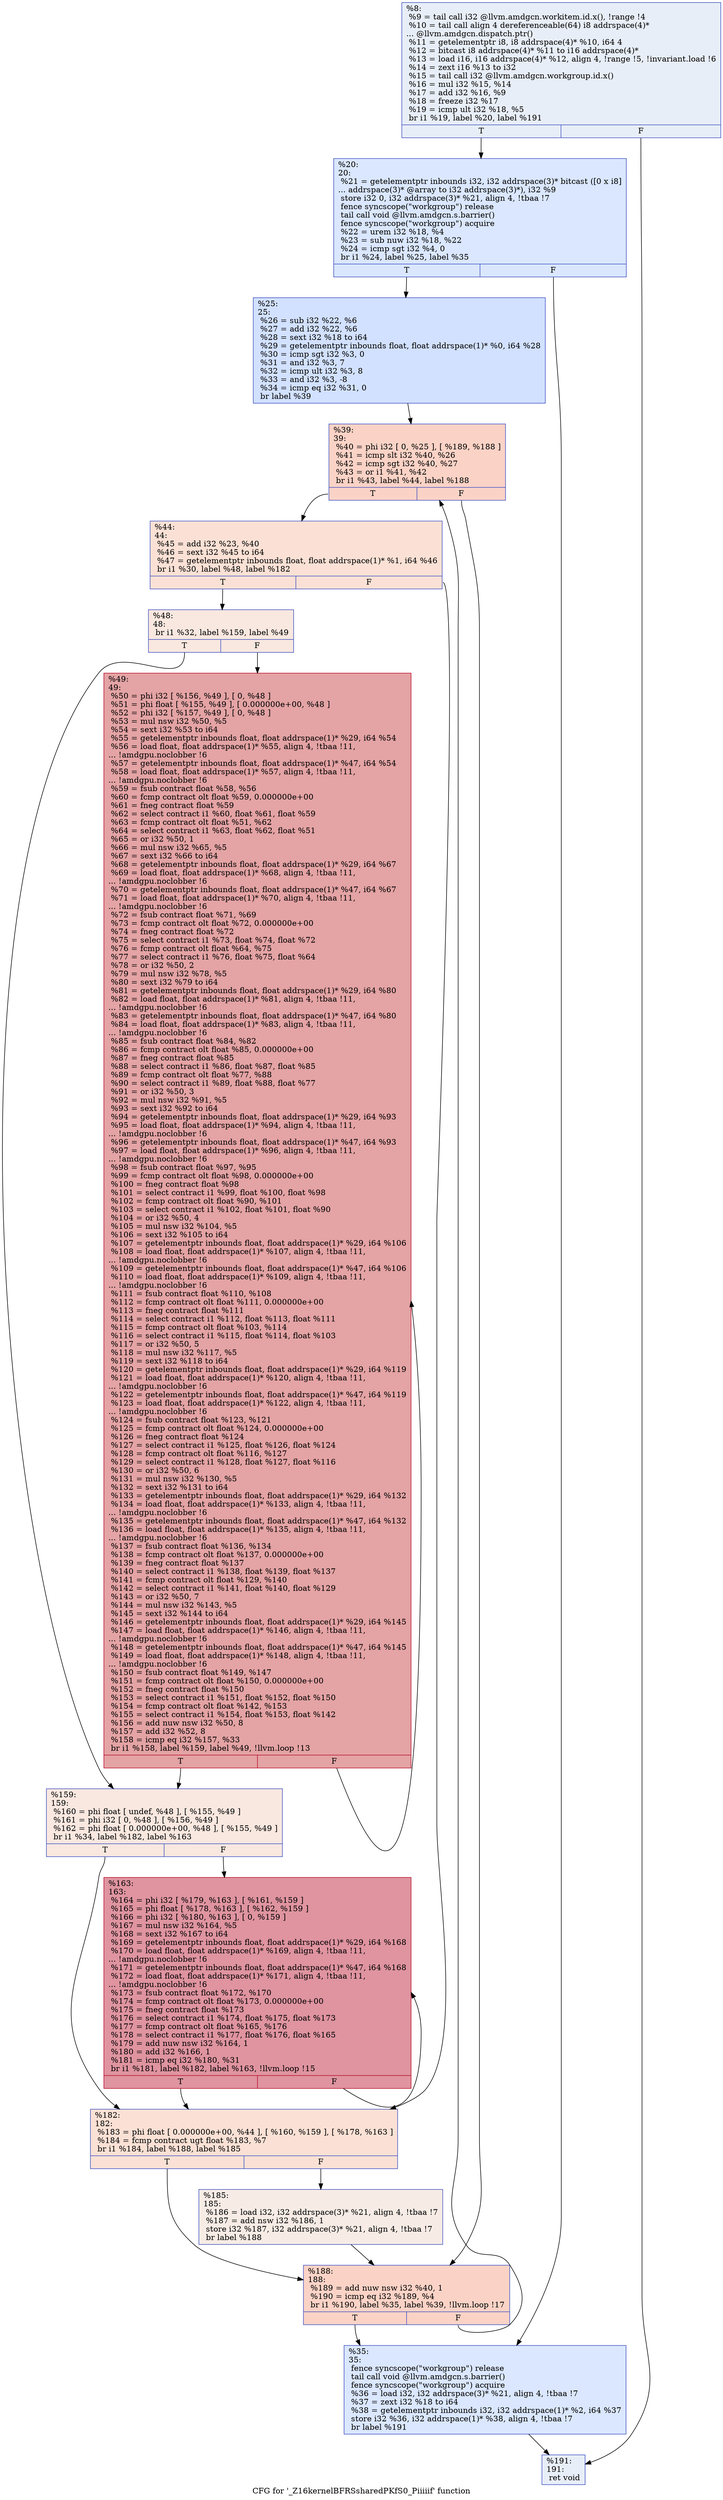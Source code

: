 digraph "CFG for '_Z16kernelBFRSsharedPKfS0_Piiiiif' function" {
	label="CFG for '_Z16kernelBFRSsharedPKfS0_Piiiiif' function";

	Node0x5153d20 [shape=record,color="#3d50c3ff", style=filled, fillcolor="#cbd8ee70",label="{%8:\l  %9 = tail call i32 @llvm.amdgcn.workitem.id.x(), !range !4\l  %10 = tail call align 4 dereferenceable(64) i8 addrspace(4)*\l... @llvm.amdgcn.dispatch.ptr()\l  %11 = getelementptr i8, i8 addrspace(4)* %10, i64 4\l  %12 = bitcast i8 addrspace(4)* %11 to i16 addrspace(4)*\l  %13 = load i16, i16 addrspace(4)* %12, align 4, !range !5, !invariant.load !6\l  %14 = zext i16 %13 to i32\l  %15 = tail call i32 @llvm.amdgcn.workgroup.id.x()\l  %16 = mul i32 %15, %14\l  %17 = add i32 %16, %9\l  %18 = freeze i32 %17\l  %19 = icmp ult i32 %18, %5\l  br i1 %19, label %20, label %191\l|{<s0>T|<s1>F}}"];
	Node0x5153d20:s0 -> Node0x5155cd0;
	Node0x5153d20:s1 -> Node0x5155d60;
	Node0x5155cd0 [shape=record,color="#3d50c3ff", style=filled, fillcolor="#abc8fd70",label="{%20:\l20:                                               \l  %21 = getelementptr inbounds i32, i32 addrspace(3)* bitcast ([0 x i8]\l... addrspace(3)* @array to i32 addrspace(3)*), i32 %9\l  store i32 0, i32 addrspace(3)* %21, align 4, !tbaa !7\l  fence syncscope(\"workgroup\") release\l  tail call void @llvm.amdgcn.s.barrier()\l  fence syncscope(\"workgroup\") acquire\l  %22 = urem i32 %18, %4\l  %23 = sub nuw i32 %18, %22\l  %24 = icmp sgt i32 %4, 0\l  br i1 %24, label %25, label %35\l|{<s0>T|<s1>F}}"];
	Node0x5155cd0:s0 -> Node0x5156810;
	Node0x5155cd0:s1 -> Node0x51568a0;
	Node0x5156810 [shape=record,color="#3d50c3ff", style=filled, fillcolor="#9abbff70",label="{%25:\l25:                                               \l  %26 = sub i32 %22, %6\l  %27 = add i32 %22, %6\l  %28 = sext i32 %18 to i64\l  %29 = getelementptr inbounds float, float addrspace(1)* %0, i64 %28\l  %30 = icmp sgt i32 %3, 0\l  %31 = and i32 %3, 7\l  %32 = icmp ult i32 %3, 8\l  %33 = and i32 %3, -8\l  %34 = icmp eq i32 %31, 0\l  br label %39\l}"];
	Node0x5156810 -> Node0x5155b80;
	Node0x51568a0 [shape=record,color="#3d50c3ff", style=filled, fillcolor="#abc8fd70",label="{%35:\l35:                                               \l  fence syncscope(\"workgroup\") release\l  tail call void @llvm.amdgcn.s.barrier()\l  fence syncscope(\"workgroup\") acquire\l  %36 = load i32, i32 addrspace(3)* %21, align 4, !tbaa !7\l  %37 = zext i32 %18 to i64\l  %38 = getelementptr inbounds i32, i32 addrspace(1)* %2, i64 %37\l  store i32 %36, i32 addrspace(1)* %38, align 4, !tbaa !7\l  br label %191\l}"];
	Node0x51568a0 -> Node0x5155d60;
	Node0x5155b80 [shape=record,color="#3d50c3ff", style=filled, fillcolor="#f59c7d70",label="{%39:\l39:                                               \l  %40 = phi i32 [ 0, %25 ], [ %189, %188 ]\l  %41 = icmp slt i32 %40, %26\l  %42 = icmp sgt i32 %40, %27\l  %43 = or i1 %41, %42\l  br i1 %43, label %44, label %188\l|{<s0>T|<s1>F}}"];
	Node0x5155b80:s0 -> Node0x5157e20;
	Node0x5155b80:s1 -> Node0x5157b70;
	Node0x5157e20 [shape=record,color="#3d50c3ff", style=filled, fillcolor="#f7bca170",label="{%44:\l44:                                               \l  %45 = add i32 %23, %40\l  %46 = sext i32 %45 to i64\l  %47 = getelementptr inbounds float, float addrspace(1)* %1, i64 %46\l  br i1 %30, label %48, label %182\l|{<s0>T|<s1>F}}"];
	Node0x5157e20:s0 -> Node0x5158100;
	Node0x5157e20:s1 -> Node0x5158150;
	Node0x5158100 [shape=record,color="#3d50c3ff", style=filled, fillcolor="#f1ccb870",label="{%48:\l48:                                               \l  br i1 %32, label %159, label %49\l|{<s0>T|<s1>F}}"];
	Node0x5158100:s0 -> Node0x5158290;
	Node0x5158100:s1 -> Node0x51582e0;
	Node0x51582e0 [shape=record,color="#b70d28ff", style=filled, fillcolor="#c32e3170",label="{%49:\l49:                                               \l  %50 = phi i32 [ %156, %49 ], [ 0, %48 ]\l  %51 = phi float [ %155, %49 ], [ 0.000000e+00, %48 ]\l  %52 = phi i32 [ %157, %49 ], [ 0, %48 ]\l  %53 = mul nsw i32 %50, %5\l  %54 = sext i32 %53 to i64\l  %55 = getelementptr inbounds float, float addrspace(1)* %29, i64 %54\l  %56 = load float, float addrspace(1)* %55, align 4, !tbaa !11,\l... !amdgpu.noclobber !6\l  %57 = getelementptr inbounds float, float addrspace(1)* %47, i64 %54\l  %58 = load float, float addrspace(1)* %57, align 4, !tbaa !11,\l... !amdgpu.noclobber !6\l  %59 = fsub contract float %58, %56\l  %60 = fcmp contract olt float %59, 0.000000e+00\l  %61 = fneg contract float %59\l  %62 = select contract i1 %60, float %61, float %59\l  %63 = fcmp contract olt float %51, %62\l  %64 = select contract i1 %63, float %62, float %51\l  %65 = or i32 %50, 1\l  %66 = mul nsw i32 %65, %5\l  %67 = sext i32 %66 to i64\l  %68 = getelementptr inbounds float, float addrspace(1)* %29, i64 %67\l  %69 = load float, float addrspace(1)* %68, align 4, !tbaa !11,\l... !amdgpu.noclobber !6\l  %70 = getelementptr inbounds float, float addrspace(1)* %47, i64 %67\l  %71 = load float, float addrspace(1)* %70, align 4, !tbaa !11,\l... !amdgpu.noclobber !6\l  %72 = fsub contract float %71, %69\l  %73 = fcmp contract olt float %72, 0.000000e+00\l  %74 = fneg contract float %72\l  %75 = select contract i1 %73, float %74, float %72\l  %76 = fcmp contract olt float %64, %75\l  %77 = select contract i1 %76, float %75, float %64\l  %78 = or i32 %50, 2\l  %79 = mul nsw i32 %78, %5\l  %80 = sext i32 %79 to i64\l  %81 = getelementptr inbounds float, float addrspace(1)* %29, i64 %80\l  %82 = load float, float addrspace(1)* %81, align 4, !tbaa !11,\l... !amdgpu.noclobber !6\l  %83 = getelementptr inbounds float, float addrspace(1)* %47, i64 %80\l  %84 = load float, float addrspace(1)* %83, align 4, !tbaa !11,\l... !amdgpu.noclobber !6\l  %85 = fsub contract float %84, %82\l  %86 = fcmp contract olt float %85, 0.000000e+00\l  %87 = fneg contract float %85\l  %88 = select contract i1 %86, float %87, float %85\l  %89 = fcmp contract olt float %77, %88\l  %90 = select contract i1 %89, float %88, float %77\l  %91 = or i32 %50, 3\l  %92 = mul nsw i32 %91, %5\l  %93 = sext i32 %92 to i64\l  %94 = getelementptr inbounds float, float addrspace(1)* %29, i64 %93\l  %95 = load float, float addrspace(1)* %94, align 4, !tbaa !11,\l... !amdgpu.noclobber !6\l  %96 = getelementptr inbounds float, float addrspace(1)* %47, i64 %93\l  %97 = load float, float addrspace(1)* %96, align 4, !tbaa !11,\l... !amdgpu.noclobber !6\l  %98 = fsub contract float %97, %95\l  %99 = fcmp contract olt float %98, 0.000000e+00\l  %100 = fneg contract float %98\l  %101 = select contract i1 %99, float %100, float %98\l  %102 = fcmp contract olt float %90, %101\l  %103 = select contract i1 %102, float %101, float %90\l  %104 = or i32 %50, 4\l  %105 = mul nsw i32 %104, %5\l  %106 = sext i32 %105 to i64\l  %107 = getelementptr inbounds float, float addrspace(1)* %29, i64 %106\l  %108 = load float, float addrspace(1)* %107, align 4, !tbaa !11,\l... !amdgpu.noclobber !6\l  %109 = getelementptr inbounds float, float addrspace(1)* %47, i64 %106\l  %110 = load float, float addrspace(1)* %109, align 4, !tbaa !11,\l... !amdgpu.noclobber !6\l  %111 = fsub contract float %110, %108\l  %112 = fcmp contract olt float %111, 0.000000e+00\l  %113 = fneg contract float %111\l  %114 = select contract i1 %112, float %113, float %111\l  %115 = fcmp contract olt float %103, %114\l  %116 = select contract i1 %115, float %114, float %103\l  %117 = or i32 %50, 5\l  %118 = mul nsw i32 %117, %5\l  %119 = sext i32 %118 to i64\l  %120 = getelementptr inbounds float, float addrspace(1)* %29, i64 %119\l  %121 = load float, float addrspace(1)* %120, align 4, !tbaa !11,\l... !amdgpu.noclobber !6\l  %122 = getelementptr inbounds float, float addrspace(1)* %47, i64 %119\l  %123 = load float, float addrspace(1)* %122, align 4, !tbaa !11,\l... !amdgpu.noclobber !6\l  %124 = fsub contract float %123, %121\l  %125 = fcmp contract olt float %124, 0.000000e+00\l  %126 = fneg contract float %124\l  %127 = select contract i1 %125, float %126, float %124\l  %128 = fcmp contract olt float %116, %127\l  %129 = select contract i1 %128, float %127, float %116\l  %130 = or i32 %50, 6\l  %131 = mul nsw i32 %130, %5\l  %132 = sext i32 %131 to i64\l  %133 = getelementptr inbounds float, float addrspace(1)* %29, i64 %132\l  %134 = load float, float addrspace(1)* %133, align 4, !tbaa !11,\l... !amdgpu.noclobber !6\l  %135 = getelementptr inbounds float, float addrspace(1)* %47, i64 %132\l  %136 = load float, float addrspace(1)* %135, align 4, !tbaa !11,\l... !amdgpu.noclobber !6\l  %137 = fsub contract float %136, %134\l  %138 = fcmp contract olt float %137, 0.000000e+00\l  %139 = fneg contract float %137\l  %140 = select contract i1 %138, float %139, float %137\l  %141 = fcmp contract olt float %129, %140\l  %142 = select contract i1 %141, float %140, float %129\l  %143 = or i32 %50, 7\l  %144 = mul nsw i32 %143, %5\l  %145 = sext i32 %144 to i64\l  %146 = getelementptr inbounds float, float addrspace(1)* %29, i64 %145\l  %147 = load float, float addrspace(1)* %146, align 4, !tbaa !11,\l... !amdgpu.noclobber !6\l  %148 = getelementptr inbounds float, float addrspace(1)* %47, i64 %145\l  %149 = load float, float addrspace(1)* %148, align 4, !tbaa !11,\l... !amdgpu.noclobber !6\l  %150 = fsub contract float %149, %147\l  %151 = fcmp contract olt float %150, 0.000000e+00\l  %152 = fneg contract float %150\l  %153 = select contract i1 %151, float %152, float %150\l  %154 = fcmp contract olt float %142, %153\l  %155 = select contract i1 %154, float %153, float %142\l  %156 = add nuw nsw i32 %50, 8\l  %157 = add i32 %52, 8\l  %158 = icmp eq i32 %157, %33\l  br i1 %158, label %159, label %49, !llvm.loop !13\l|{<s0>T|<s1>F}}"];
	Node0x51582e0:s0 -> Node0x5158290;
	Node0x51582e0:s1 -> Node0x51582e0;
	Node0x5158290 [shape=record,color="#3d50c3ff", style=filled, fillcolor="#f1ccb870",label="{%159:\l159:                                              \l  %160 = phi float [ undef, %48 ], [ %155, %49 ]\l  %161 = phi i32 [ 0, %48 ], [ %156, %49 ]\l  %162 = phi float [ 0.000000e+00, %48 ], [ %155, %49 ]\l  br i1 %34, label %182, label %163\l|{<s0>T|<s1>F}}"];
	Node0x5158290:s0 -> Node0x5158150;
	Node0x5158290:s1 -> Node0x515ec50;
	Node0x515ec50 [shape=record,color="#b70d28ff", style=filled, fillcolor="#b70d2870",label="{%163:\l163:                                              \l  %164 = phi i32 [ %179, %163 ], [ %161, %159 ]\l  %165 = phi float [ %178, %163 ], [ %162, %159 ]\l  %166 = phi i32 [ %180, %163 ], [ 0, %159 ]\l  %167 = mul nsw i32 %164, %5\l  %168 = sext i32 %167 to i64\l  %169 = getelementptr inbounds float, float addrspace(1)* %29, i64 %168\l  %170 = load float, float addrspace(1)* %169, align 4, !tbaa !11,\l... !amdgpu.noclobber !6\l  %171 = getelementptr inbounds float, float addrspace(1)* %47, i64 %168\l  %172 = load float, float addrspace(1)* %171, align 4, !tbaa !11,\l... !amdgpu.noclobber !6\l  %173 = fsub contract float %172, %170\l  %174 = fcmp contract olt float %173, 0.000000e+00\l  %175 = fneg contract float %173\l  %176 = select contract i1 %174, float %175, float %173\l  %177 = fcmp contract olt float %165, %176\l  %178 = select contract i1 %177, float %176, float %165\l  %179 = add nuw nsw i32 %164, 1\l  %180 = add i32 %166, 1\l  %181 = icmp eq i32 %180, %31\l  br i1 %181, label %182, label %163, !llvm.loop !15\l|{<s0>T|<s1>F}}"];
	Node0x515ec50:s0 -> Node0x5158150;
	Node0x515ec50:s1 -> Node0x515ec50;
	Node0x5158150 [shape=record,color="#3d50c3ff", style=filled, fillcolor="#f7bca170",label="{%182:\l182:                                              \l  %183 = phi float [ 0.000000e+00, %44 ], [ %160, %159 ], [ %178, %163 ]\l  %184 = fcmp contract ugt float %183, %7\l  br i1 %184, label %188, label %185\l|{<s0>T|<s1>F}}"];
	Node0x5158150:s0 -> Node0x5157b70;
	Node0x5158150:s1 -> Node0x515fb40;
	Node0x515fb40 [shape=record,color="#3d50c3ff", style=filled, fillcolor="#ecd3c570",label="{%185:\l185:                                              \l  %186 = load i32, i32 addrspace(3)* %21, align 4, !tbaa !7\l  %187 = add nsw i32 %186, 1\l  store i32 %187, i32 addrspace(3)* %21, align 4, !tbaa !7\l  br label %188\l}"];
	Node0x515fb40 -> Node0x5157b70;
	Node0x5157b70 [shape=record,color="#3d50c3ff", style=filled, fillcolor="#f59c7d70",label="{%188:\l188:                                              \l  %189 = add nuw nsw i32 %40, 1\l  %190 = icmp eq i32 %189, %4\l  br i1 %190, label %35, label %39, !llvm.loop !17\l|{<s0>T|<s1>F}}"];
	Node0x5157b70:s0 -> Node0x51568a0;
	Node0x5157b70:s1 -> Node0x5155b80;
	Node0x5155d60 [shape=record,color="#3d50c3ff", style=filled, fillcolor="#cbd8ee70",label="{%191:\l191:                                              \l  ret void\l}"];
}
